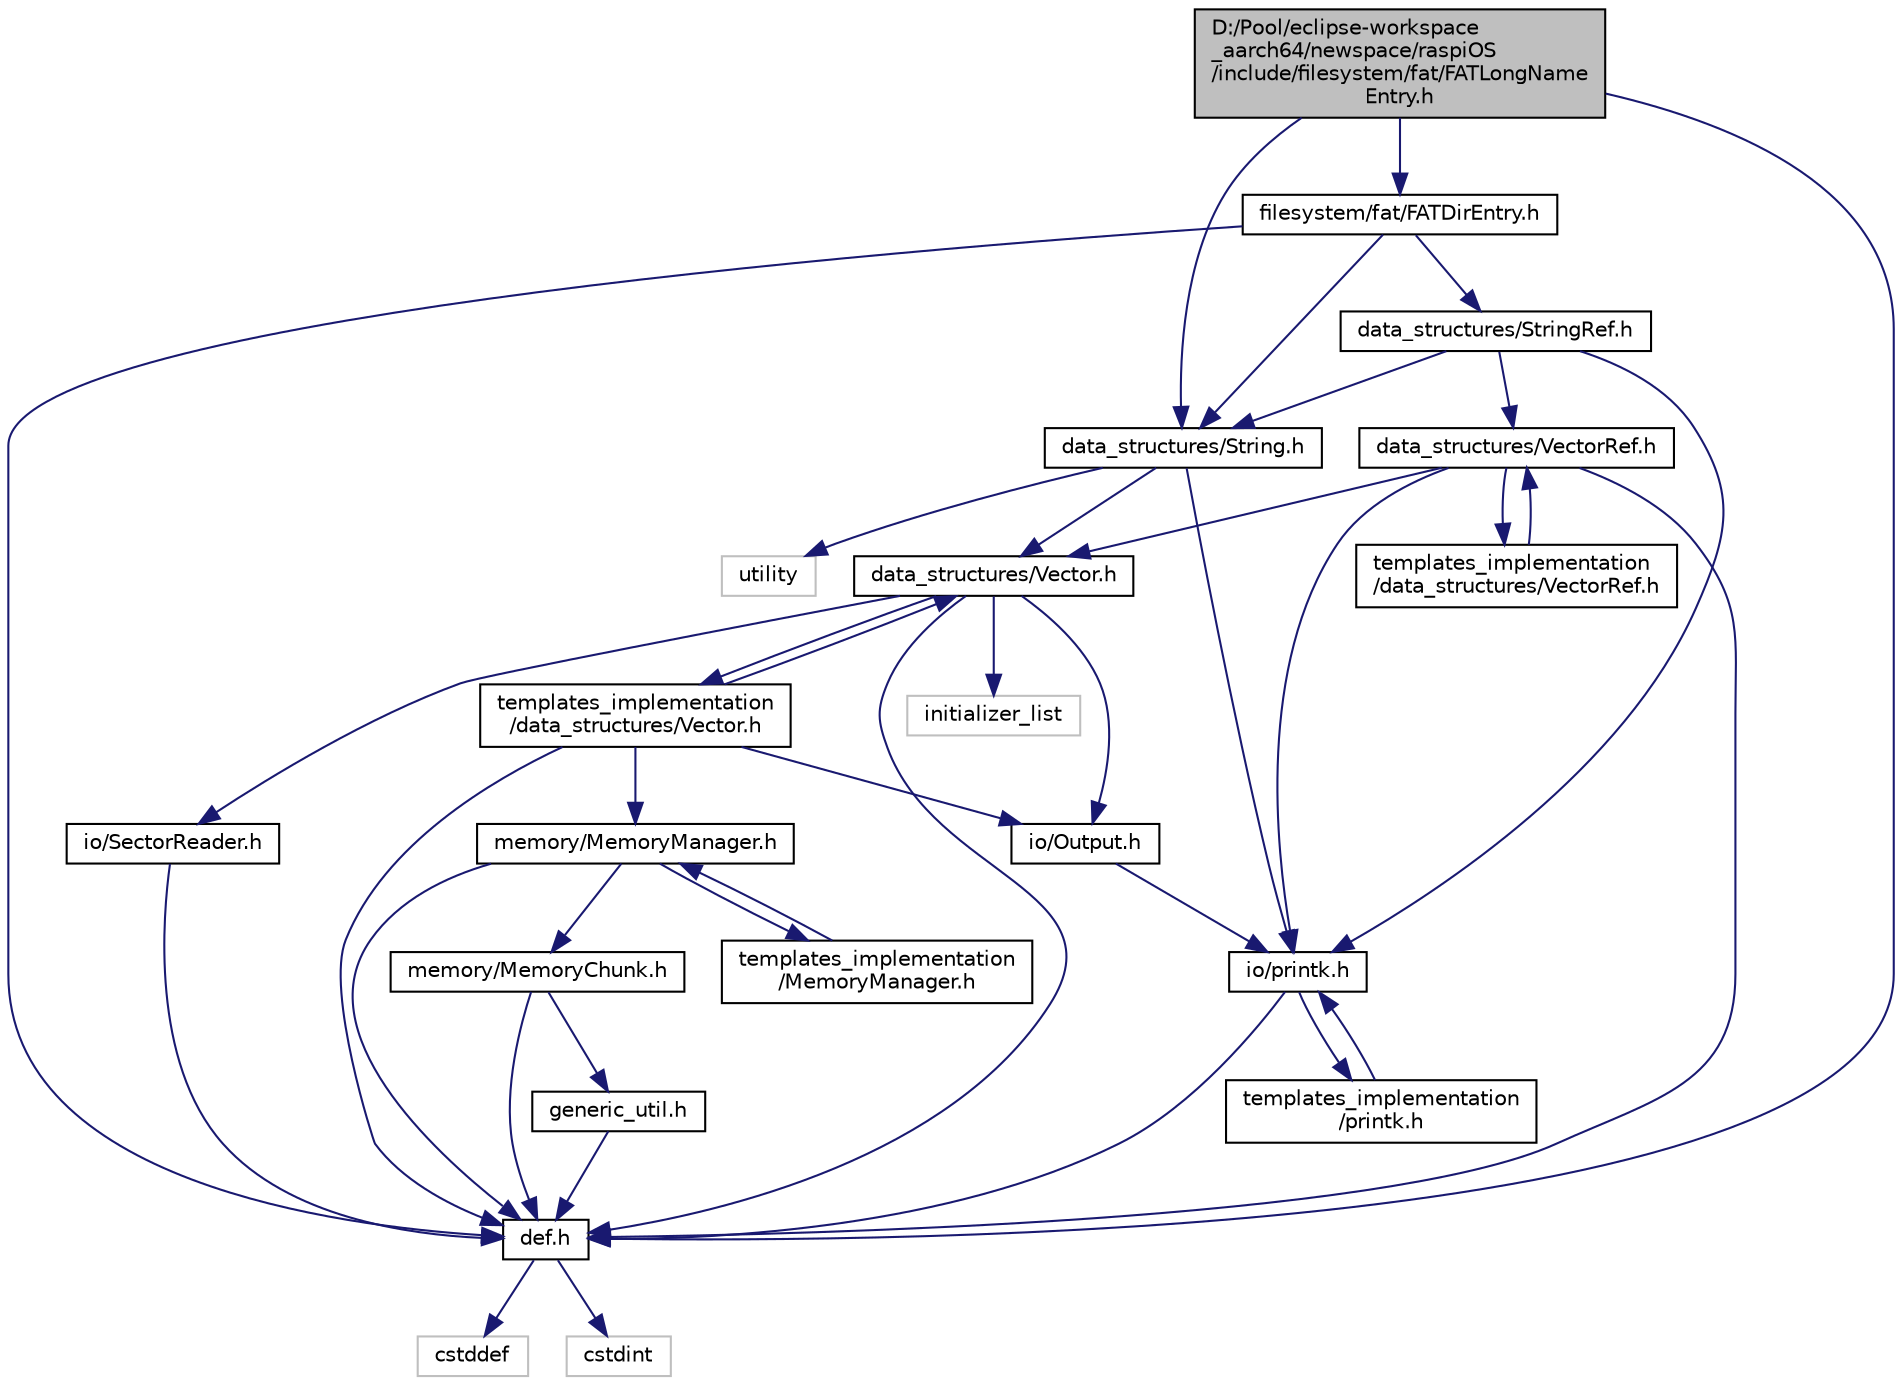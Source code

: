 digraph "D:/Pool/eclipse-workspace_aarch64/newspace/raspiOS/include/filesystem/fat/FATLongNameEntry.h"
{
  edge [fontname="Helvetica",fontsize="10",labelfontname="Helvetica",labelfontsize="10"];
  node [fontname="Helvetica",fontsize="10",shape=record];
  Node1162 [label="D:/Pool/eclipse-workspace\l_aarch64/newspace/raspiOS\l/include/filesystem/fat/FATLongName\lEntry.h",height=0.2,width=0.4,color="black", fillcolor="grey75", style="filled", fontcolor="black"];
  Node1162 -> Node1163 [color="midnightblue",fontsize="10",style="solid",fontname="Helvetica"];
  Node1163 [label="def.h",height=0.2,width=0.4,color="black", fillcolor="white", style="filled",URL="$d4/da4/def_8h.html"];
  Node1163 -> Node1164 [color="midnightblue",fontsize="10",style="solid",fontname="Helvetica"];
  Node1164 [label="cstddef",height=0.2,width=0.4,color="grey75", fillcolor="white", style="filled"];
  Node1163 -> Node1165 [color="midnightblue",fontsize="10",style="solid",fontname="Helvetica"];
  Node1165 [label="cstdint",height=0.2,width=0.4,color="grey75", fillcolor="white", style="filled"];
  Node1162 -> Node1166 [color="midnightblue",fontsize="10",style="solid",fontname="Helvetica"];
  Node1166 [label="data_structures/String.h",height=0.2,width=0.4,color="black", fillcolor="white", style="filled",URL="$db/db5/_string_8h.html"];
  Node1166 -> Node1167 [color="midnightblue",fontsize="10",style="solid",fontname="Helvetica"];
  Node1167 [label="data_structures/Vector.h",height=0.2,width=0.4,color="black", fillcolor="white", style="filled",URL="$d0/d70/data__structures_2_vector_8h.html"];
  Node1167 -> Node1163 [color="midnightblue",fontsize="10",style="solid",fontname="Helvetica"];
  Node1167 -> Node1168 [color="midnightblue",fontsize="10",style="solid",fontname="Helvetica"];
  Node1168 [label="initializer_list",height=0.2,width=0.4,color="grey75", fillcolor="white", style="filled"];
  Node1167 -> Node1169 [color="midnightblue",fontsize="10",style="solid",fontname="Helvetica"];
  Node1169 [label="io/SectorReader.h",height=0.2,width=0.4,color="black", fillcolor="white", style="filled",URL="$db/d73/_sector_reader_8h.html"];
  Node1169 -> Node1163 [color="midnightblue",fontsize="10",style="solid",fontname="Helvetica"];
  Node1167 -> Node1170 [color="midnightblue",fontsize="10",style="solid",fontname="Helvetica"];
  Node1170 [label="io/Output.h",height=0.2,width=0.4,color="black", fillcolor="white", style="filled",URL="$d6/d77/_output_8h.html"];
  Node1170 -> Node1171 [color="midnightblue",fontsize="10",style="solid",fontname="Helvetica"];
  Node1171 [label="io/printk.h",height=0.2,width=0.4,color="black", fillcolor="white", style="filled",URL="$dd/d17/io_2printk_8h.html"];
  Node1171 -> Node1163 [color="midnightblue",fontsize="10",style="solid",fontname="Helvetica"];
  Node1171 -> Node1172 [color="midnightblue",fontsize="10",style="solid",fontname="Helvetica"];
  Node1172 [label="templates_implementation\l/printk.h",height=0.2,width=0.4,color="black", fillcolor="white", style="filled",URL="$d7/d95/templates__implementation_2printk_8h.html"];
  Node1172 -> Node1171 [color="midnightblue",fontsize="10",style="solid",fontname="Helvetica"];
  Node1167 -> Node1173 [color="midnightblue",fontsize="10",style="solid",fontname="Helvetica"];
  Node1173 [label="templates_implementation\l/data_structures/Vector.h",height=0.2,width=0.4,color="black", fillcolor="white", style="filled",URL="$d6/d5d/templates__implementation_2data__structures_2_vector_8h.html"];
  Node1173 -> Node1163 [color="midnightblue",fontsize="10",style="solid",fontname="Helvetica"];
  Node1173 -> Node1167 [color="midnightblue",fontsize="10",style="solid",fontname="Helvetica"];
  Node1173 -> Node1174 [color="midnightblue",fontsize="10",style="solid",fontname="Helvetica"];
  Node1174 [label="memory/MemoryManager.h",height=0.2,width=0.4,color="black", fillcolor="white", style="filled",URL="$d6/d76/memory_2_memory_manager_8h.html"];
  Node1174 -> Node1163 [color="midnightblue",fontsize="10",style="solid",fontname="Helvetica"];
  Node1174 -> Node1175 [color="midnightblue",fontsize="10",style="solid",fontname="Helvetica"];
  Node1175 [label="memory/MemoryChunk.h",height=0.2,width=0.4,color="black", fillcolor="white", style="filled",URL="$d9/df6/_memory_chunk_8h.html"];
  Node1175 -> Node1163 [color="midnightblue",fontsize="10",style="solid",fontname="Helvetica"];
  Node1175 -> Node1176 [color="midnightblue",fontsize="10",style="solid",fontname="Helvetica"];
  Node1176 [label="generic_util.h",height=0.2,width=0.4,color="black", fillcolor="white", style="filled",URL="$d6/d93/generic__util_8h.html"];
  Node1176 -> Node1163 [color="midnightblue",fontsize="10",style="solid",fontname="Helvetica"];
  Node1174 -> Node1177 [color="midnightblue",fontsize="10",style="solid",fontname="Helvetica"];
  Node1177 [label="templates_implementation\l/MemoryManager.h",height=0.2,width=0.4,color="black", fillcolor="white", style="filled",URL="$dd/d2b/templates__implementation_2_memory_manager_8h.html"];
  Node1177 -> Node1174 [color="midnightblue",fontsize="10",style="solid",fontname="Helvetica"];
  Node1173 -> Node1170 [color="midnightblue",fontsize="10",style="solid",fontname="Helvetica"];
  Node1166 -> Node1171 [color="midnightblue",fontsize="10",style="solid",fontname="Helvetica"];
  Node1166 -> Node1178 [color="midnightblue",fontsize="10",style="solid",fontname="Helvetica"];
  Node1178 [label="utility",height=0.2,width=0.4,color="grey75", fillcolor="white", style="filled"];
  Node1162 -> Node1179 [color="midnightblue",fontsize="10",style="solid",fontname="Helvetica"];
  Node1179 [label="filesystem/fat/FATDirEntry.h",height=0.2,width=0.4,color="black", fillcolor="white", style="filled",URL="$d9/de5/_f_a_t_dir_entry_8h.html"];
  Node1179 -> Node1163 [color="midnightblue",fontsize="10",style="solid",fontname="Helvetica"];
  Node1179 -> Node1166 [color="midnightblue",fontsize="10",style="solid",fontname="Helvetica"];
  Node1179 -> Node1180 [color="midnightblue",fontsize="10",style="solid",fontname="Helvetica"];
  Node1180 [label="data_structures/StringRef.h",height=0.2,width=0.4,color="black", fillcolor="white", style="filled",URL="$da/d55/_string_ref_8h.html"];
  Node1180 -> Node1181 [color="midnightblue",fontsize="10",style="solid",fontname="Helvetica"];
  Node1181 [label="data_structures/VectorRef.h",height=0.2,width=0.4,color="black", fillcolor="white", style="filled",URL="$da/d95/data__structures_2_vector_ref_8h.html"];
  Node1181 -> Node1163 [color="midnightblue",fontsize="10",style="solid",fontname="Helvetica"];
  Node1181 -> Node1167 [color="midnightblue",fontsize="10",style="solid",fontname="Helvetica"];
  Node1181 -> Node1171 [color="midnightblue",fontsize="10",style="solid",fontname="Helvetica"];
  Node1181 -> Node1182 [color="midnightblue",fontsize="10",style="solid",fontname="Helvetica"];
  Node1182 [label="templates_implementation\l/data_structures/VectorRef.h",height=0.2,width=0.4,color="black", fillcolor="white", style="filled",URL="$d0/d4d/templates__implementation_2data__structures_2_vector_ref_8h.html"];
  Node1182 -> Node1181 [color="midnightblue",fontsize="10",style="solid",fontname="Helvetica"];
  Node1180 -> Node1166 [color="midnightblue",fontsize="10",style="solid",fontname="Helvetica"];
  Node1180 -> Node1171 [color="midnightblue",fontsize="10",style="solid",fontname="Helvetica"];
}
